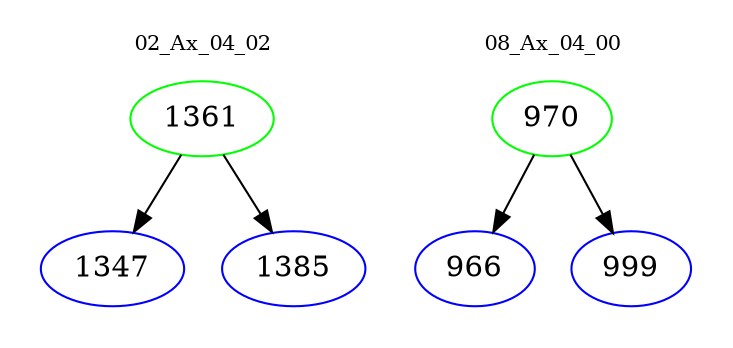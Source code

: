 digraph{
subgraph cluster_0 {
color = white
label = "02_Ax_04_02";
fontsize=10;
T0_1361 [label="1361", color="green"]
T0_1361 -> T0_1347 [color="black"]
T0_1347 [label="1347", color="blue"]
T0_1361 -> T0_1385 [color="black"]
T0_1385 [label="1385", color="blue"]
}
subgraph cluster_1 {
color = white
label = "08_Ax_04_00";
fontsize=10;
T1_970 [label="970", color="green"]
T1_970 -> T1_966 [color="black"]
T1_966 [label="966", color="blue"]
T1_970 -> T1_999 [color="black"]
T1_999 [label="999", color="blue"]
}
}
